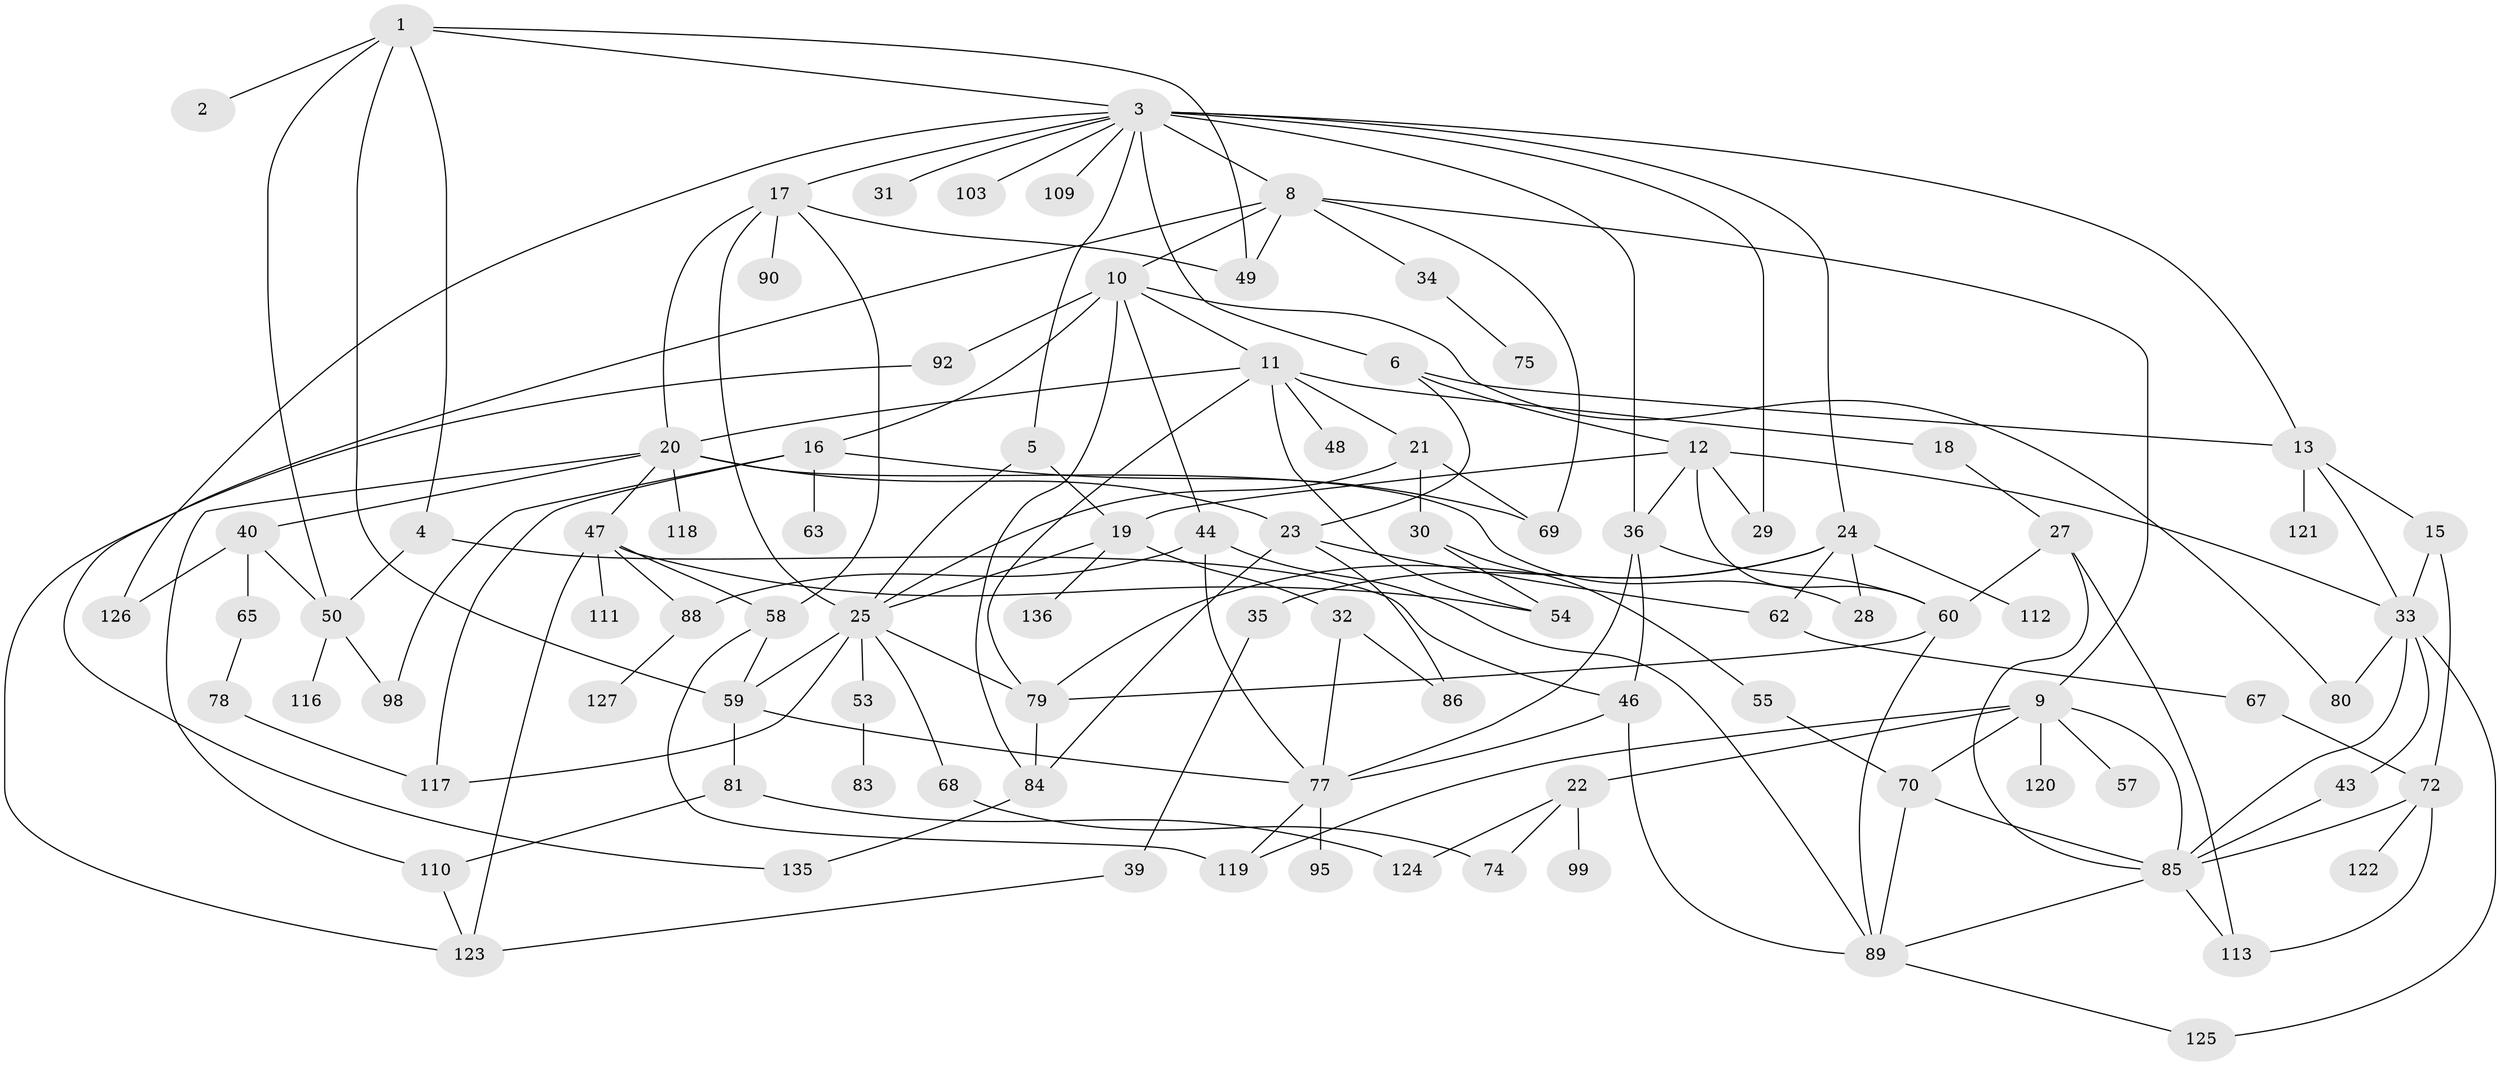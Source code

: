 // original degree distribution, {5: 0.043795620437956206, 2: 0.27007299270072993, 7: 0.0364963503649635, 3: 0.24087591240875914, 9: 0.0072992700729927005, 8: 0.0072992700729927005, 4: 0.17518248175182483, 6: 0.0364963503649635, 1: 0.18248175182481752}
// Generated by graph-tools (version 1.1) at 2025/41/03/06/25 10:41:25]
// undirected, 95 vertices, 160 edges
graph export_dot {
graph [start="1"]
  node [color=gray90,style=filled];
  1 [super="+51"];
  2 [super="+37"];
  3 [super="+7"];
  4;
  5;
  6;
  8 [super="+38"];
  9 [super="+130"];
  10 [super="+137"];
  11 [super="+14"];
  12 [super="+66"];
  13 [super="+94"];
  15;
  16;
  17 [super="+52"];
  18 [super="+134"];
  19 [super="+91"];
  20 [super="+26"];
  21;
  22 [super="+93"];
  23 [super="+104"];
  24 [super="+97"];
  25 [super="+45"];
  27 [super="+87"];
  28 [super="+56"];
  29;
  30 [super="+96"];
  31;
  32 [super="+41"];
  33 [super="+42"];
  34;
  35;
  36 [super="+100"];
  39;
  40 [super="+64"];
  43;
  44 [super="+107"];
  46;
  47 [super="+71"];
  48;
  49;
  50 [super="+73"];
  53;
  54;
  55;
  57;
  58;
  59 [super="+61"];
  60 [super="+76"];
  62 [super="+101"];
  63;
  65;
  67;
  68;
  69 [super="+114"];
  70;
  72 [super="+102"];
  74;
  75;
  77 [super="+82"];
  78;
  79 [super="+131"];
  80;
  81 [super="+133"];
  83;
  84 [super="+108"];
  85 [super="+106"];
  86 [super="+132"];
  88 [super="+115"];
  89 [super="+105"];
  90;
  92;
  95;
  98;
  99;
  103;
  109;
  110;
  111;
  112;
  113;
  116;
  117;
  118;
  119 [super="+129"];
  120;
  121;
  122;
  123 [super="+128"];
  124;
  125;
  126;
  127;
  135;
  136;
  1 -- 2;
  1 -- 3;
  1 -- 4;
  1 -- 50;
  1 -- 59;
  1 -- 49;
  3 -- 5;
  3 -- 6 [weight=2];
  3 -- 17;
  3 -- 29;
  3 -- 31;
  3 -- 36;
  3 -- 103;
  3 -- 8;
  3 -- 109;
  3 -- 13;
  3 -- 24;
  3 -- 126;
  4 -- 46;
  4 -- 50;
  5 -- 19;
  5 -- 25;
  6 -- 12;
  6 -- 13;
  6 -- 23;
  8 -- 9;
  8 -- 10;
  8 -- 34;
  8 -- 69;
  8 -- 135;
  8 -- 49;
  9 -- 22;
  9 -- 57;
  9 -- 119;
  9 -- 120;
  9 -- 70;
  9 -- 85;
  10 -- 11;
  10 -- 16;
  10 -- 44;
  10 -- 80;
  10 -- 84;
  10 -- 92;
  11 -- 18;
  11 -- 48;
  11 -- 20;
  11 -- 21;
  11 -- 54;
  11 -- 79;
  12 -- 33;
  12 -- 29;
  12 -- 60;
  12 -- 36;
  12 -- 19;
  13 -- 15;
  13 -- 121;
  13 -- 33;
  15 -- 72;
  15 -- 33;
  16 -- 63;
  16 -- 98;
  16 -- 117;
  16 -- 69;
  17 -- 90;
  17 -- 25;
  17 -- 49;
  17 -- 58;
  17 -- 20;
  18 -- 27;
  19 -- 32;
  19 -- 136;
  19 -- 25;
  20 -- 28;
  20 -- 40;
  20 -- 47;
  20 -- 110;
  20 -- 118;
  20 -- 23;
  21 -- 30;
  21 -- 69;
  21 -- 25;
  22 -- 74;
  22 -- 99;
  22 -- 124;
  23 -- 62;
  23 -- 86;
  23 -- 84;
  24 -- 35;
  24 -- 112;
  24 -- 79;
  24 -- 28;
  24 -- 62;
  25 -- 53;
  25 -- 68;
  25 -- 79;
  25 -- 59;
  25 -- 117;
  27 -- 85;
  27 -- 60;
  27 -- 113;
  30 -- 55;
  30 -- 54;
  32 -- 86;
  32 -- 77;
  33 -- 43;
  33 -- 80;
  33 -- 125;
  33 -- 85;
  34 -- 75;
  35 -- 39;
  36 -- 46;
  36 -- 60;
  36 -- 77;
  39 -- 123;
  40 -- 50;
  40 -- 126;
  40 -- 65;
  43 -- 85;
  44 -- 89;
  44 -- 77;
  44 -- 88;
  46 -- 77;
  46 -- 89;
  47 -- 88;
  47 -- 111;
  47 -- 58;
  47 -- 123;
  47 -- 54;
  50 -- 116;
  50 -- 98;
  53 -- 83;
  55 -- 70;
  58 -- 59;
  58 -- 119;
  59 -- 81;
  59 -- 77;
  60 -- 89;
  60 -- 79;
  62 -- 67;
  65 -- 78;
  67 -- 72;
  68 -- 74;
  70 -- 85;
  70 -- 89;
  72 -- 113;
  72 -- 122;
  72 -- 85;
  77 -- 95;
  77 -- 119;
  78 -- 117;
  79 -- 84;
  81 -- 124;
  81 -- 110;
  84 -- 135;
  85 -- 113;
  85 -- 89;
  88 -- 127;
  89 -- 125;
  92 -- 123;
  110 -- 123;
}
